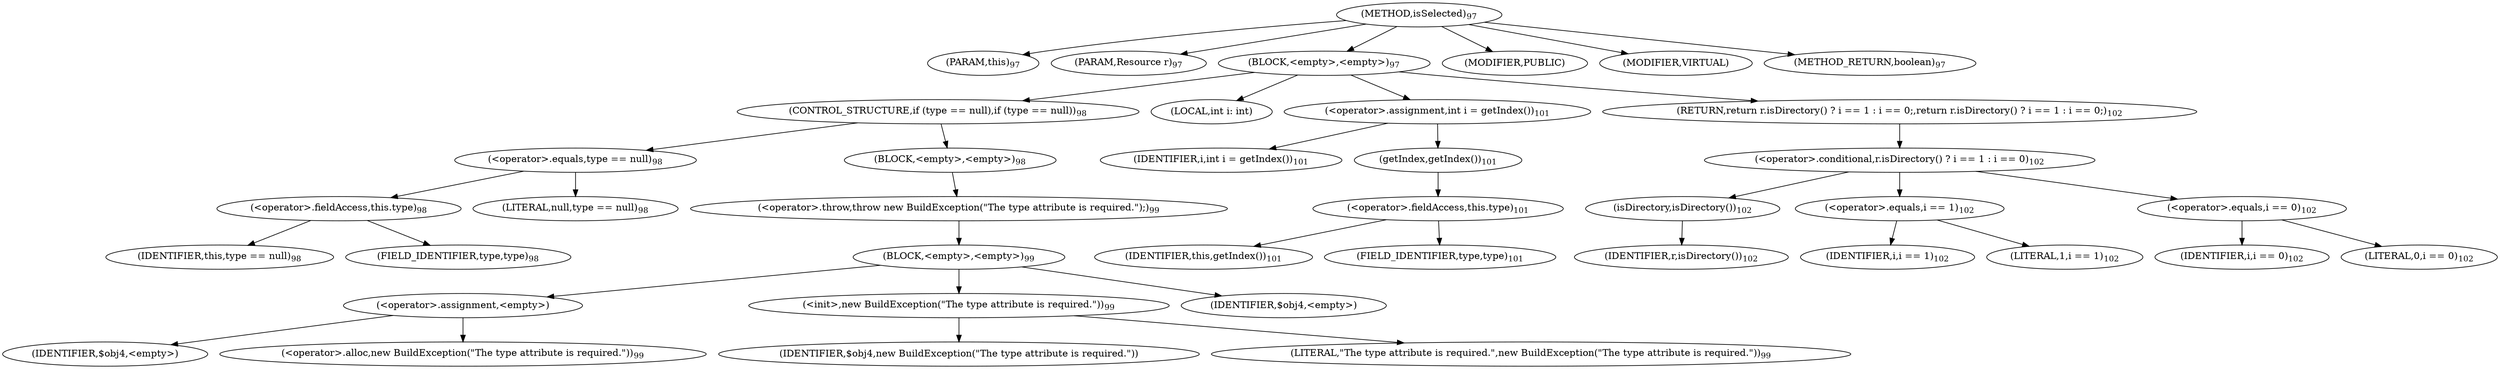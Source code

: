 digraph "isSelected" {  
"118" [label = <(METHOD,isSelected)<SUB>97</SUB>> ]
"119" [label = <(PARAM,this)<SUB>97</SUB>> ]
"120" [label = <(PARAM,Resource r)<SUB>97</SUB>> ]
"121" [label = <(BLOCK,&lt;empty&gt;,&lt;empty&gt;)<SUB>97</SUB>> ]
"122" [label = <(CONTROL_STRUCTURE,if (type == null),if (type == null))<SUB>98</SUB>> ]
"123" [label = <(&lt;operator&gt;.equals,type == null)<SUB>98</SUB>> ]
"124" [label = <(&lt;operator&gt;.fieldAccess,this.type)<SUB>98</SUB>> ]
"125" [label = <(IDENTIFIER,this,type == null)<SUB>98</SUB>> ]
"126" [label = <(FIELD_IDENTIFIER,type,type)<SUB>98</SUB>> ]
"127" [label = <(LITERAL,null,type == null)<SUB>98</SUB>> ]
"128" [label = <(BLOCK,&lt;empty&gt;,&lt;empty&gt;)<SUB>98</SUB>> ]
"129" [label = <(&lt;operator&gt;.throw,throw new BuildException(&quot;The type attribute is required.&quot;);)<SUB>99</SUB>> ]
"130" [label = <(BLOCK,&lt;empty&gt;,&lt;empty&gt;)<SUB>99</SUB>> ]
"131" [label = <(&lt;operator&gt;.assignment,&lt;empty&gt;)> ]
"132" [label = <(IDENTIFIER,$obj4,&lt;empty&gt;)> ]
"133" [label = <(&lt;operator&gt;.alloc,new BuildException(&quot;The type attribute is required.&quot;))<SUB>99</SUB>> ]
"134" [label = <(&lt;init&gt;,new BuildException(&quot;The type attribute is required.&quot;))<SUB>99</SUB>> ]
"135" [label = <(IDENTIFIER,$obj4,new BuildException(&quot;The type attribute is required.&quot;))> ]
"136" [label = <(LITERAL,&quot;The type attribute is required.&quot;,new BuildException(&quot;The type attribute is required.&quot;))<SUB>99</SUB>> ]
"137" [label = <(IDENTIFIER,$obj4,&lt;empty&gt;)> ]
"138" [label = <(LOCAL,int i: int)> ]
"139" [label = <(&lt;operator&gt;.assignment,int i = getIndex())<SUB>101</SUB>> ]
"140" [label = <(IDENTIFIER,i,int i = getIndex())<SUB>101</SUB>> ]
"141" [label = <(getIndex,getIndex())<SUB>101</SUB>> ]
"142" [label = <(&lt;operator&gt;.fieldAccess,this.type)<SUB>101</SUB>> ]
"143" [label = <(IDENTIFIER,this,getIndex())<SUB>101</SUB>> ]
"144" [label = <(FIELD_IDENTIFIER,type,type)<SUB>101</SUB>> ]
"145" [label = <(RETURN,return r.isDirectory() ? i == 1 : i == 0;,return r.isDirectory() ? i == 1 : i == 0;)<SUB>102</SUB>> ]
"146" [label = <(&lt;operator&gt;.conditional,r.isDirectory() ? i == 1 : i == 0)<SUB>102</SUB>> ]
"147" [label = <(isDirectory,isDirectory())<SUB>102</SUB>> ]
"148" [label = <(IDENTIFIER,r,isDirectory())<SUB>102</SUB>> ]
"149" [label = <(&lt;operator&gt;.equals,i == 1)<SUB>102</SUB>> ]
"150" [label = <(IDENTIFIER,i,i == 1)<SUB>102</SUB>> ]
"151" [label = <(LITERAL,1,i == 1)<SUB>102</SUB>> ]
"152" [label = <(&lt;operator&gt;.equals,i == 0)<SUB>102</SUB>> ]
"153" [label = <(IDENTIFIER,i,i == 0)<SUB>102</SUB>> ]
"154" [label = <(LITERAL,0,i == 0)<SUB>102</SUB>> ]
"155" [label = <(MODIFIER,PUBLIC)> ]
"156" [label = <(MODIFIER,VIRTUAL)> ]
"157" [label = <(METHOD_RETURN,boolean)<SUB>97</SUB>> ]
  "118" -> "119" 
  "118" -> "120" 
  "118" -> "121" 
  "118" -> "155" 
  "118" -> "156" 
  "118" -> "157" 
  "121" -> "122" 
  "121" -> "138" 
  "121" -> "139" 
  "121" -> "145" 
  "122" -> "123" 
  "122" -> "128" 
  "123" -> "124" 
  "123" -> "127" 
  "124" -> "125" 
  "124" -> "126" 
  "128" -> "129" 
  "129" -> "130" 
  "130" -> "131" 
  "130" -> "134" 
  "130" -> "137" 
  "131" -> "132" 
  "131" -> "133" 
  "134" -> "135" 
  "134" -> "136" 
  "139" -> "140" 
  "139" -> "141" 
  "141" -> "142" 
  "142" -> "143" 
  "142" -> "144" 
  "145" -> "146" 
  "146" -> "147" 
  "146" -> "149" 
  "146" -> "152" 
  "147" -> "148" 
  "149" -> "150" 
  "149" -> "151" 
  "152" -> "153" 
  "152" -> "154" 
}

